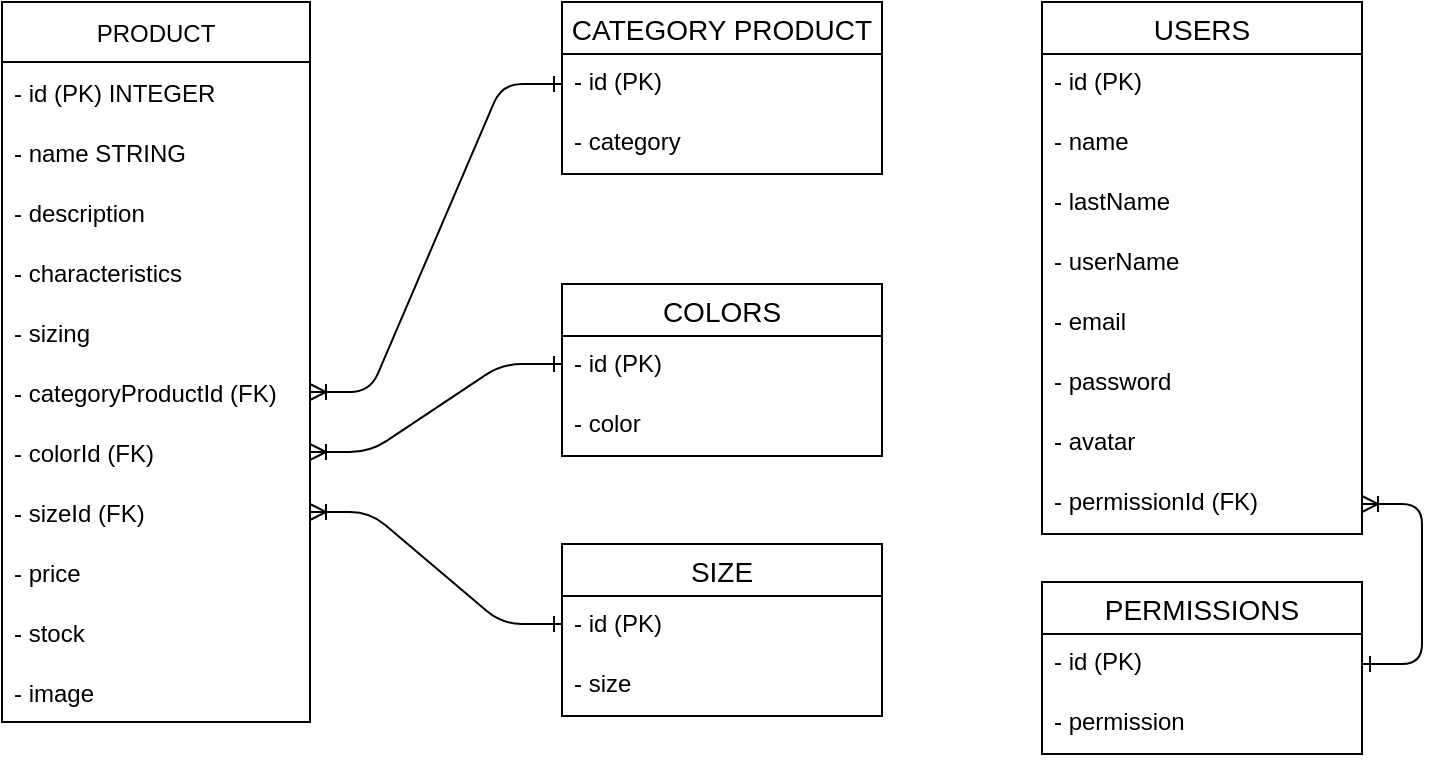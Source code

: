 <mxfile version="20.0.4" type="device"><diagram id="tHivcTL5wxRpueu0QdV4" name="Page-1"><mxGraphModel dx="868" dy="425" grid="1" gridSize="10" guides="1" tooltips="1" connect="1" arrows="1" fold="1" page="1" pageScale="1" pageWidth="827" pageHeight="1169" math="0" shadow="0"><root><mxCell id="0"/><mxCell id="1" parent="0"/><mxCell id="B266xXkLLKvnVOTCgrr4-3" value="PRODUCT" style="swimlane;fontStyle=0;childLayout=stackLayout;horizontal=1;startSize=30;horizontalStack=0;resizeParent=1;resizeParentMax=0;resizeLast=0;collapsible=1;marginBottom=0;" parent="1" vertex="1"><mxGeometry x="40" y="40" width="154" height="360" as="geometry"><mxRectangle x="110" y="240" width="90" height="30" as="alternateBounds"/></mxGeometry></mxCell><mxCell id="B266xXkLLKvnVOTCgrr4-14" value="- id (PK) INTEGER" style="text;strokeColor=none;fillColor=none;align=left;verticalAlign=middle;spacingLeft=4;spacingRight=4;overflow=hidden;points=[[0,0.5],[1,0.5]];portConstraint=eastwest;rotatable=0;" parent="B266xXkLLKvnVOTCgrr4-3" vertex="1"><mxGeometry y="30" width="154" height="30" as="geometry"/></mxCell><mxCell id="B266xXkLLKvnVOTCgrr4-4" value="- name STRING" style="text;strokeColor=none;fillColor=none;align=left;verticalAlign=middle;spacingLeft=4;spacingRight=4;overflow=hidden;points=[[0,0.5],[1,0.5]];portConstraint=eastwest;rotatable=0;" parent="B266xXkLLKvnVOTCgrr4-3" vertex="1"><mxGeometry y="60" width="154" height="30" as="geometry"/></mxCell><mxCell id="B266xXkLLKvnVOTCgrr4-6" value="- description" style="text;strokeColor=none;fillColor=none;align=left;verticalAlign=middle;spacingLeft=4;spacingRight=4;overflow=hidden;points=[[0,0.5],[1,0.5]];portConstraint=eastwest;rotatable=0;" parent="B266xXkLLKvnVOTCgrr4-3" vertex="1"><mxGeometry y="90" width="154" height="30" as="geometry"/></mxCell><mxCell id="B266xXkLLKvnVOTCgrr4-7" value="- characteristics" style="text;strokeColor=none;fillColor=none;align=left;verticalAlign=middle;spacingLeft=4;spacingRight=4;overflow=hidden;points=[[0,0.5],[1,0.5]];portConstraint=eastwest;rotatable=0;" parent="B266xXkLLKvnVOTCgrr4-3" vertex="1"><mxGeometry y="120" width="154" height="30" as="geometry"/></mxCell><mxCell id="B266xXkLLKvnVOTCgrr4-8" value="- sizing" style="text;strokeColor=none;fillColor=none;align=left;verticalAlign=middle;spacingLeft=4;spacingRight=4;overflow=hidden;points=[[0,0.5],[1,0.5]];portConstraint=eastwest;rotatable=0;" parent="B266xXkLLKvnVOTCgrr4-3" vertex="1"><mxGeometry y="150" width="154" height="30" as="geometry"/></mxCell><mxCell id="w73WcYO9IFEoV_WR7Ryo-2" value="- categoryProductId (FK)" style="text;strokeColor=none;fillColor=none;align=left;verticalAlign=middle;spacingLeft=4;spacingRight=4;overflow=hidden;points=[[0,0.5],[1,0.5]];portConstraint=eastwest;rotatable=0;" parent="B266xXkLLKvnVOTCgrr4-3" vertex="1"><mxGeometry y="180" width="154" height="30" as="geometry"/></mxCell><mxCell id="w73WcYO9IFEoV_WR7Ryo-3" value="- colorId (FK)" style="text;strokeColor=none;fillColor=none;align=left;verticalAlign=middle;spacingLeft=4;spacingRight=4;overflow=hidden;points=[[0,0.5],[1,0.5]];portConstraint=eastwest;rotatable=0;" parent="B266xXkLLKvnVOTCgrr4-3" vertex="1"><mxGeometry y="210" width="154" height="30" as="geometry"/></mxCell><mxCell id="w73WcYO9IFEoV_WR7Ryo-4" value="- sizeId (FK)" style="text;strokeColor=none;fillColor=none;align=left;verticalAlign=middle;spacingLeft=4;spacingRight=4;overflow=hidden;points=[[0,0.5],[1,0.5]];portConstraint=eastwest;rotatable=0;" parent="B266xXkLLKvnVOTCgrr4-3" vertex="1"><mxGeometry y="240" width="154" height="30" as="geometry"/></mxCell><mxCell id="w73WcYO9IFEoV_WR7Ryo-5" value="- price" style="text;strokeColor=none;fillColor=none;align=left;verticalAlign=middle;spacingLeft=4;spacingRight=4;overflow=hidden;points=[[0,0.5],[1,0.5]];portConstraint=eastwest;rotatable=0;" parent="B266xXkLLKvnVOTCgrr4-3" vertex="1"><mxGeometry y="270" width="154" height="30" as="geometry"/></mxCell><mxCell id="w73WcYO9IFEoV_WR7Ryo-6" value="- stock" style="text;strokeColor=none;fillColor=none;align=left;verticalAlign=middle;spacingLeft=4;spacingRight=4;overflow=hidden;points=[[0,0.5],[1,0.5]];portConstraint=eastwest;rotatable=0;" parent="B266xXkLLKvnVOTCgrr4-3" vertex="1"><mxGeometry y="300" width="154" height="30" as="geometry"/></mxCell><mxCell id="w73WcYO9IFEoV_WR7Ryo-7" value="- image" style="text;strokeColor=none;fillColor=none;align=left;verticalAlign=middle;spacingLeft=4;spacingRight=4;overflow=hidden;points=[[0,0.5],[1,0.5]];portConstraint=eastwest;rotatable=0;" parent="B266xXkLLKvnVOTCgrr4-3" vertex="1"><mxGeometry y="330" width="154" height="30" as="geometry"/></mxCell><mxCell id="B266xXkLLKvnVOTCgrr4-9" value="USERS" style="swimlane;fontStyle=0;childLayout=stackLayout;horizontal=1;startSize=26;horizontalStack=0;resizeParent=1;resizeParentMax=0;resizeLast=0;collapsible=1;marginBottom=0;align=center;fontSize=14;" parent="1" vertex="1"><mxGeometry x="560" y="40" width="160" height="266" as="geometry"/></mxCell><mxCell id="B266xXkLLKvnVOTCgrr4-15" value="- id (PK)" style="text;strokeColor=none;fillColor=none;spacingLeft=4;spacingRight=4;overflow=hidden;rotatable=0;points=[[0,0.5],[1,0.5]];portConstraint=eastwest;fontSize=12;" parent="B266xXkLLKvnVOTCgrr4-9" vertex="1"><mxGeometry y="26" width="160" height="30" as="geometry"/></mxCell><mxCell id="B266xXkLLKvnVOTCgrr4-10" value="- name" style="text;strokeColor=none;fillColor=none;spacingLeft=4;spacingRight=4;overflow=hidden;rotatable=0;points=[[0,0.5],[1,0.5]];portConstraint=eastwest;fontSize=12;" parent="B266xXkLLKvnVOTCgrr4-9" vertex="1"><mxGeometry y="56" width="160" height="30" as="geometry"/></mxCell><mxCell id="B266xXkLLKvnVOTCgrr4-11" value="- lastName" style="text;strokeColor=none;fillColor=none;spacingLeft=4;spacingRight=4;overflow=hidden;rotatable=0;points=[[0,0.5],[1,0.5]];portConstraint=eastwest;fontSize=12;" parent="B266xXkLLKvnVOTCgrr4-9" vertex="1"><mxGeometry y="86" width="160" height="30" as="geometry"/></mxCell><mxCell id="B266xXkLLKvnVOTCgrr4-12" value="- userName" style="text;strokeColor=none;fillColor=none;spacingLeft=4;spacingRight=4;overflow=hidden;rotatable=0;points=[[0,0.5],[1,0.5]];portConstraint=eastwest;fontSize=12;" parent="B266xXkLLKvnVOTCgrr4-9" vertex="1"><mxGeometry y="116" width="160" height="30" as="geometry"/></mxCell><mxCell id="B266xXkLLKvnVOTCgrr4-13" value="- email" style="text;strokeColor=none;fillColor=none;spacingLeft=4;spacingRight=4;overflow=hidden;rotatable=0;points=[[0,0.5],[1,0.5]];portConstraint=eastwest;fontSize=12;" parent="B266xXkLLKvnVOTCgrr4-9" vertex="1"><mxGeometry y="146" width="160" height="30" as="geometry"/></mxCell><mxCell id="w73WcYO9IFEoV_WR7Ryo-8" value="- password" style="text;strokeColor=none;fillColor=none;spacingLeft=4;spacingRight=4;overflow=hidden;rotatable=0;points=[[0,0.5],[1,0.5]];portConstraint=eastwest;fontSize=12;" parent="B266xXkLLKvnVOTCgrr4-9" vertex="1"><mxGeometry y="176" width="160" height="30" as="geometry"/></mxCell><mxCell id="w73WcYO9IFEoV_WR7Ryo-9" value="- avatar" style="text;strokeColor=none;fillColor=none;spacingLeft=4;spacingRight=4;overflow=hidden;rotatable=0;points=[[0,0.5],[1,0.5]];portConstraint=eastwest;fontSize=12;" parent="B266xXkLLKvnVOTCgrr4-9" vertex="1"><mxGeometry y="206" width="160" height="30" as="geometry"/></mxCell><mxCell id="_r6xSeoygy1OY5FE_54x-1" value="- permissionId (FK)" style="text;strokeColor=none;fillColor=none;spacingLeft=4;spacingRight=4;overflow=hidden;rotatable=0;points=[[0,0.5],[1,0.5]];portConstraint=eastwest;fontSize=12;" parent="B266xXkLLKvnVOTCgrr4-9" vertex="1"><mxGeometry y="236" width="160" height="30" as="geometry"/></mxCell><mxCell id="B266xXkLLKvnVOTCgrr4-16" value="CATEGORY PRODUCT" style="swimlane;fontStyle=0;childLayout=stackLayout;horizontal=1;startSize=26;horizontalStack=0;resizeParent=1;resizeParentMax=0;resizeLast=0;collapsible=1;marginBottom=0;align=center;fontSize=14;flipV=0;" parent="1" vertex="1"><mxGeometry x="320" y="40" width="160" height="86" as="geometry"/></mxCell><mxCell id="B266xXkLLKvnVOTCgrr4-17" value="- id (PK)" style="text;strokeColor=none;fillColor=none;spacingLeft=4;spacingRight=4;overflow=hidden;rotatable=0;points=[[0,0.5],[1,0.5]];portConstraint=eastwest;fontSize=12;" parent="B266xXkLLKvnVOTCgrr4-16" vertex="1"><mxGeometry y="26" width="160" height="30" as="geometry"/></mxCell><mxCell id="B266xXkLLKvnVOTCgrr4-18" value="- category" style="text;strokeColor=none;fillColor=none;spacingLeft=4;spacingRight=4;overflow=hidden;rotatable=0;points=[[0,0.5],[1,0.5]];portConstraint=eastwest;fontSize=12;" parent="B266xXkLLKvnVOTCgrr4-16" vertex="1"><mxGeometry y="56" width="160" height="30" as="geometry"/></mxCell><mxCell id="B266xXkLLKvnVOTCgrr4-22" value="COLORS" style="swimlane;fontStyle=0;childLayout=stackLayout;horizontal=1;startSize=26;horizontalStack=0;resizeParent=1;resizeParentMax=0;resizeLast=0;collapsible=1;marginBottom=0;align=center;fontSize=14;" parent="1" vertex="1"><mxGeometry x="320" y="181" width="160" height="86" as="geometry"/></mxCell><mxCell id="B266xXkLLKvnVOTCgrr4-23" value="- id (PK)" style="text;strokeColor=none;fillColor=none;spacingLeft=4;spacingRight=4;overflow=hidden;rotatable=0;points=[[0,0.5],[1,0.5]];portConstraint=eastwest;fontSize=12;" parent="B266xXkLLKvnVOTCgrr4-22" vertex="1"><mxGeometry y="26" width="160" height="30" as="geometry"/></mxCell><mxCell id="B266xXkLLKvnVOTCgrr4-24" value="- color" style="text;strokeColor=none;fillColor=none;spacingLeft=4;spacingRight=4;overflow=hidden;rotatable=0;points=[[0,0.5],[1,0.5]];portConstraint=eastwest;fontSize=12;" parent="B266xXkLLKvnVOTCgrr4-22" vertex="1"><mxGeometry y="56" width="160" height="30" as="geometry"/></mxCell><mxCell id="B266xXkLLKvnVOTCgrr4-26" value="SIZE" style="swimlane;fontStyle=0;childLayout=stackLayout;horizontal=1;startSize=26;horizontalStack=0;resizeParent=1;resizeParentMax=0;resizeLast=0;collapsible=1;marginBottom=0;align=center;fontSize=14;" parent="1" vertex="1"><mxGeometry x="320" y="311" width="160" height="86" as="geometry"/></mxCell><mxCell id="B266xXkLLKvnVOTCgrr4-27" value="- id (PK)" style="text;strokeColor=none;fillColor=none;spacingLeft=4;spacingRight=4;overflow=hidden;rotatable=0;points=[[0,0.5],[1,0.5]];portConstraint=eastwest;fontSize=12;" parent="B266xXkLLKvnVOTCgrr4-26" vertex="1"><mxGeometry y="26" width="160" height="30" as="geometry"/></mxCell><mxCell id="B266xXkLLKvnVOTCgrr4-28" value="- size" style="text;strokeColor=none;fillColor=none;spacingLeft=4;spacingRight=4;overflow=hidden;rotatable=0;points=[[0,0.5],[1,0.5]];portConstraint=eastwest;fontSize=12;" parent="B266xXkLLKvnVOTCgrr4-26" vertex="1"><mxGeometry y="56" width="160" height="30" as="geometry"/></mxCell><mxCell id="_r6xSeoygy1OY5FE_54x-2" value="PERMISSIONS" style="swimlane;fontStyle=0;childLayout=stackLayout;horizontal=1;startSize=26;horizontalStack=0;resizeParent=1;resizeParentMax=0;resizeLast=0;collapsible=1;marginBottom=0;align=center;fontSize=14;" parent="1" vertex="1"><mxGeometry x="560" y="330" width="160" height="86" as="geometry"/></mxCell><mxCell id="_r6xSeoygy1OY5FE_54x-3" value="- id (PK)" style="text;strokeColor=none;fillColor=none;spacingLeft=4;spacingRight=4;overflow=hidden;rotatable=0;points=[[0,0.5],[1,0.5]];portConstraint=eastwest;fontSize=12;" parent="_r6xSeoygy1OY5FE_54x-2" vertex="1"><mxGeometry y="26" width="160" height="30" as="geometry"/></mxCell><mxCell id="_r6xSeoygy1OY5FE_54x-4" value="- permission" style="text;strokeColor=none;fillColor=none;spacingLeft=4;spacingRight=4;overflow=hidden;rotatable=0;points=[[0,0.5],[1,0.5]];portConstraint=eastwest;fontSize=12;" parent="_r6xSeoygy1OY5FE_54x-2" vertex="1"><mxGeometry y="56" width="160" height="30" as="geometry"/></mxCell><mxCell id="_r6xSeoygy1OY5FE_54x-9" value="" style="edgeStyle=entityRelationEdgeStyle;fontSize=12;html=1;endArrow=ERoneToMany;startArrow=ERone;rounded=1;startFill=0;exitX=1;exitY=0.5;exitDx=0;exitDy=0;entryX=1;entryY=0.5;entryDx=0;entryDy=0;endFill=0;" parent="1" source="_r6xSeoygy1OY5FE_54x-3" target="_r6xSeoygy1OY5FE_54x-1" edge="1"><mxGeometry width="100" height="100" relative="1" as="geometry"><mxPoint x="294" y="692" as="sourcePoint"/><mxPoint x="240" y="762" as="targetPoint"/></mxGeometry></mxCell><mxCell id="_r6xSeoygy1OY5FE_54x-26" value="" style="edgeStyle=entityRelationEdgeStyle;fontSize=12;html=1;endArrow=ERone;startArrow=ERoneToMany;rounded=1;entryX=0;entryY=0.5;entryDx=0;entryDy=0;endFill=0;" parent="1" source="w73WcYO9IFEoV_WR7Ryo-4" edge="1"><mxGeometry width="100" height="100" relative="1" as="geometry"><mxPoint x="194" y="295" as="sourcePoint"/><mxPoint x="320" y="351" as="targetPoint"/></mxGeometry></mxCell><mxCell id="_r6xSeoygy1OY5FE_54x-27" value="" style="edgeStyle=entityRelationEdgeStyle;fontSize=12;html=1;endArrow=ERone;startArrow=ERoneToMany;rounded=1;entryX=0;entryY=0.5;entryDx=0;entryDy=0;endFill=0;" parent="1" source="w73WcYO9IFEoV_WR7Ryo-3" edge="1"><mxGeometry width="100" height="100" relative="1" as="geometry"><mxPoint x="194" y="265" as="sourcePoint"/><mxPoint x="320" y="221" as="targetPoint"/></mxGeometry></mxCell><mxCell id="_r6xSeoygy1OY5FE_54x-28" value="" style="edgeStyle=entityRelationEdgeStyle;fontSize=12;html=1;endArrow=ERone;startArrow=ERoneToMany;entryX=0;entryY=0.5;entryDx=0;entryDy=0;exitX=1;exitY=0.5;exitDx=0;exitDy=0;endFill=0;strokeColor=default;rounded=1;targetPerimeterSpacing=0;shadow=0;sketch=0;jumpStyle=none;" parent="1" source="w73WcYO9IFEoV_WR7Ryo-2" target="B266xXkLLKvnVOTCgrr4-17" edge="1"><mxGeometry width="100" height="100" relative="1" as="geometry"><mxPoint x="600" y="81" as="sourcePoint"/><mxPoint x="474" y="235" as="targetPoint"/></mxGeometry></mxCell></root></mxGraphModel></diagram></mxfile>